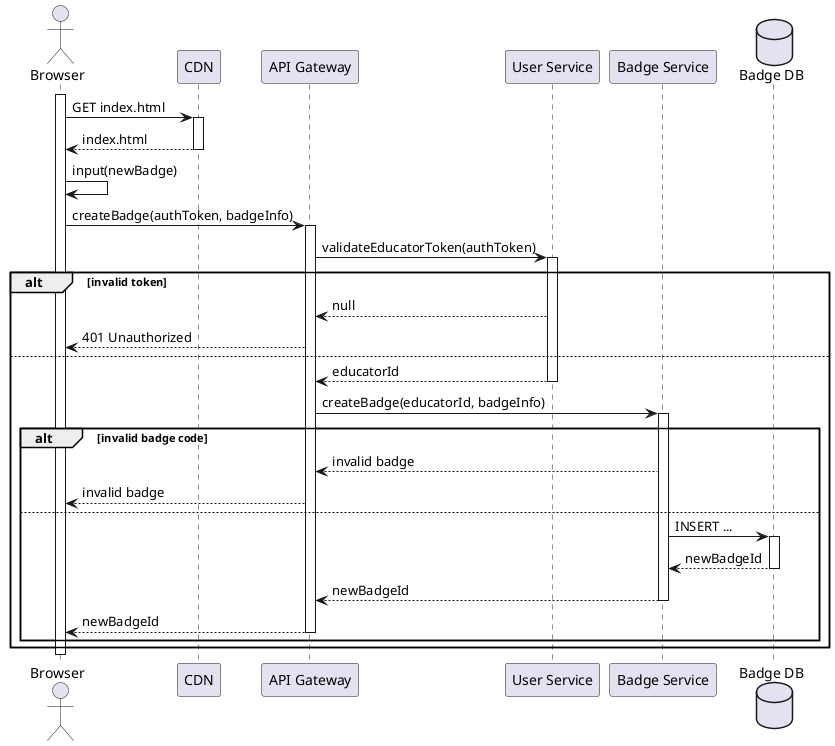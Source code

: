 @startuml RW2 - Educator creates a new badge

actor Browser
participant CDN
participant "API Gateway" as gateway
participant "User Service" as auth
participant "Badge Service" as badges
database "Badge DB" as badgesDb

activate Browser
Browser -> CDN ++ : GET index.html
Browser <-- CDN -- : index.html

Browser -> Browser : input(newBadge)
Browser -> gateway ++ : createBadge(authToken, badgeInfo)
gateway -> auth ++ : validateEducatorToken(authToken)
alt invalid token
    gateway <-- auth : null
    Browser <-- gateway : 401 Unauthorized
else
    gateway <-- auth -- : educatorId
    gateway -> badges ++ : createBadge(educatorId, badgeInfo)

    alt invalid badge code
        gateway <-- badges : invalid badge
        Browser <-- gateway : invalid badge
    else
        badges -> badgesDb ++ : INSERT ...
        badges <-- badgesDb -- : newBadgeId
        gateway <-- badges -- : newBadgeId
        Browser <-- gateway -- : newBadgeId
    end
end

deactivate Browser

@enduml